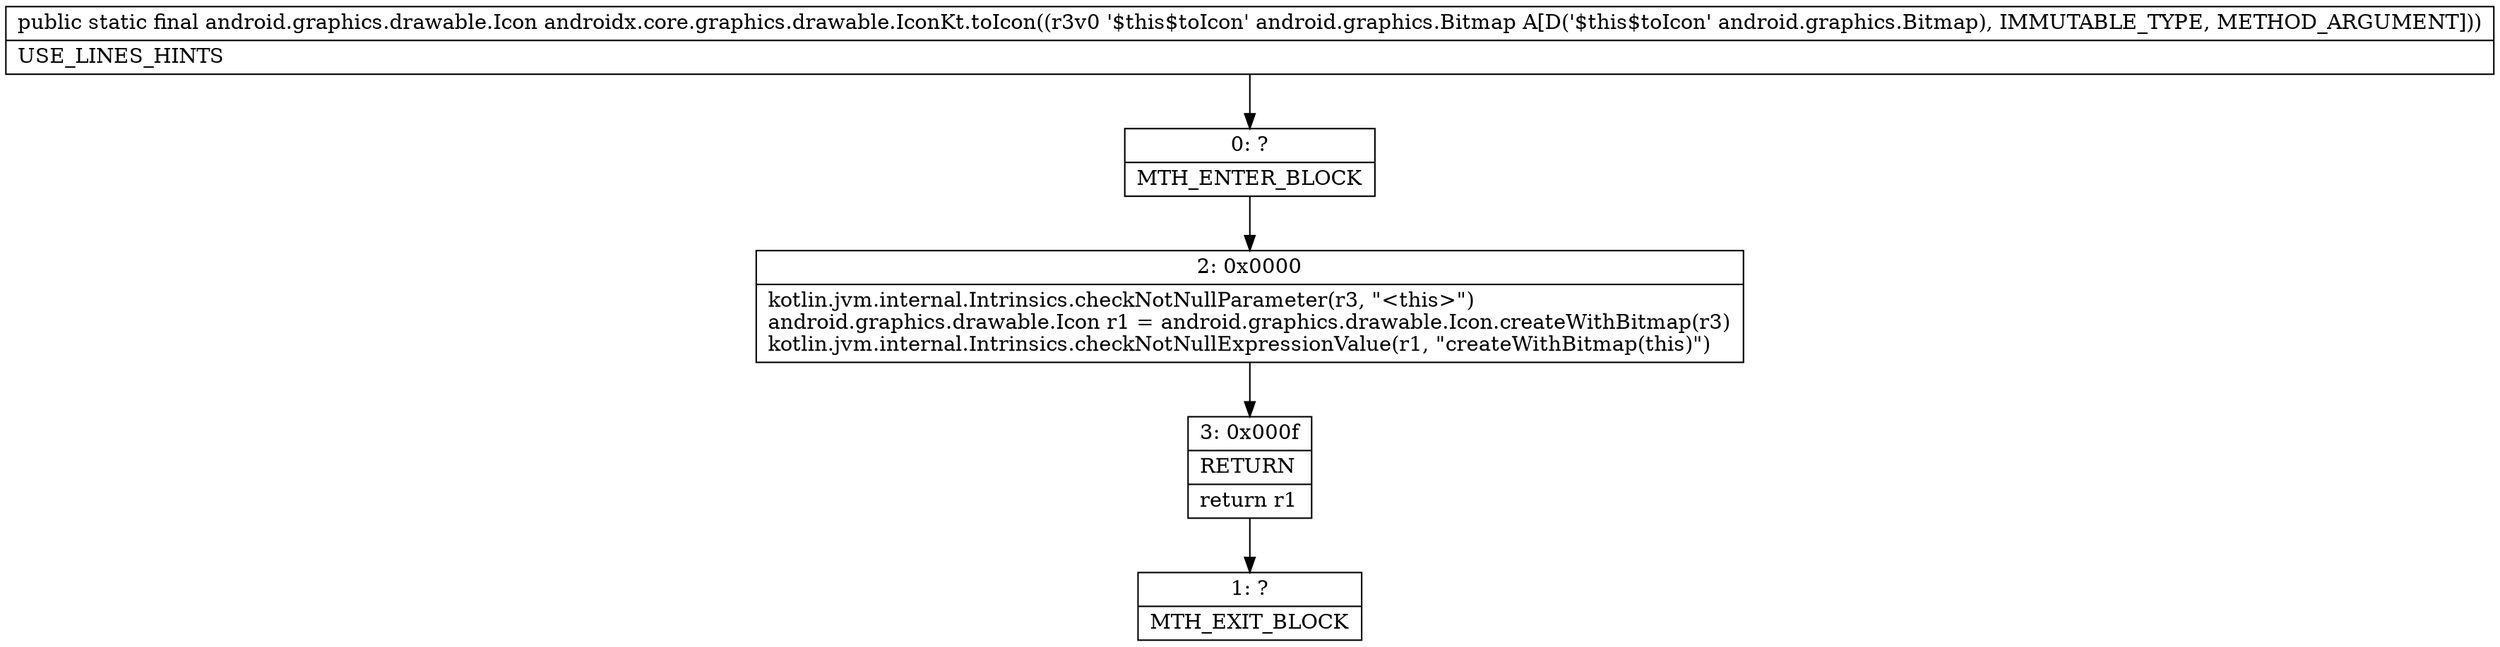 digraph "CFG forandroidx.core.graphics.drawable.IconKt.toIcon(Landroid\/graphics\/Bitmap;)Landroid\/graphics\/drawable\/Icon;" {
Node_0 [shape=record,label="{0\:\ ?|MTH_ENTER_BLOCK\l}"];
Node_2 [shape=record,label="{2\:\ 0x0000|kotlin.jvm.internal.Intrinsics.checkNotNullParameter(r3, \"\<this\>\")\landroid.graphics.drawable.Icon r1 = android.graphics.drawable.Icon.createWithBitmap(r3)\lkotlin.jvm.internal.Intrinsics.checkNotNullExpressionValue(r1, \"createWithBitmap(this)\")\l}"];
Node_3 [shape=record,label="{3\:\ 0x000f|RETURN\l|return r1\l}"];
Node_1 [shape=record,label="{1\:\ ?|MTH_EXIT_BLOCK\l}"];
MethodNode[shape=record,label="{public static final android.graphics.drawable.Icon androidx.core.graphics.drawable.IconKt.toIcon((r3v0 '$this$toIcon' android.graphics.Bitmap A[D('$this$toIcon' android.graphics.Bitmap), IMMUTABLE_TYPE, METHOD_ARGUMENT]))  | USE_LINES_HINTS\l}"];
MethodNode -> Node_0;Node_0 -> Node_2;
Node_2 -> Node_3;
Node_3 -> Node_1;
}

